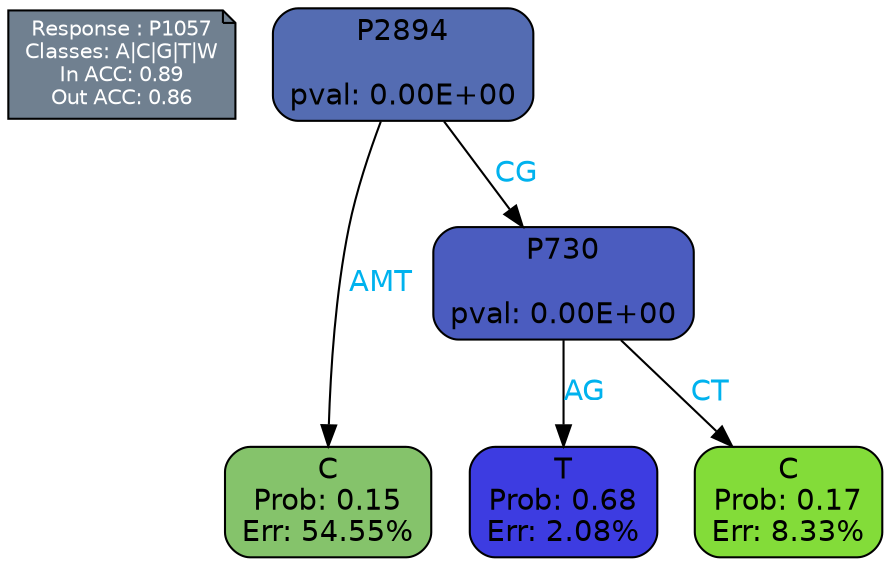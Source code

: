 digraph Tree {
node [shape=box, style="filled, rounded", color="black", fontname=helvetica] ;
graph [ranksep=equally, splines=polylines, bgcolor=transparent, dpi=600] ;
edge [fontname=helvetica] ;
LEGEND [label="Response : P1057
Classes: A|C|G|T|W
In ACC: 0.89
Out ACC: 0.86
",shape=note,align=left,style=filled,fillcolor="slategray",fontcolor="white",fontsize=10];1 [label="P2894

pval: 0.00E+00", fillcolor="#546cb2"] ;
2 [label="C
Prob: 0.15
Err: 54.55%", fillcolor="#85c36b"] ;
3 [label="P730

pval: 0.00E+00", fillcolor="#4b5cbf"] ;
4 [label="T
Prob: 0.68
Err: 2.08%", fillcolor="#3d3ce1"] ;
5 [label="C
Prob: 0.17
Err: 8.33%", fillcolor="#83dc39"] ;
1 -> 2 [label="AMT",fontcolor=deepskyblue2] ;
1 -> 3 [label="CG",fontcolor=deepskyblue2] ;
3 -> 4 [label="AG",fontcolor=deepskyblue2] ;
3 -> 5 [label="CT",fontcolor=deepskyblue2] ;
{rank = same; 2;4;5;}{rank = same; LEGEND;1;}}